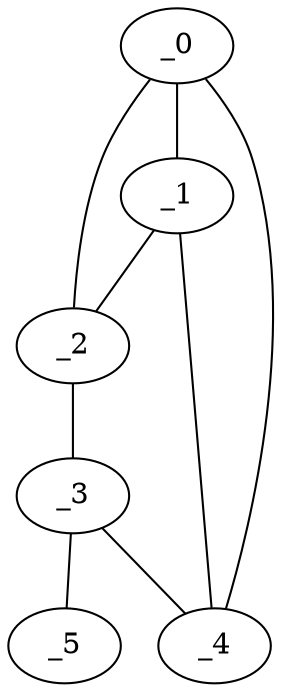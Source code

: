 graph MP1_0075 {
	_0	 [x="1.43661",
		y="2.06132"];
	_1	 [x="2.46345",
		y="2.87506"];
	_0 -- _1;
	_2	 [x="2.47491",
		y="0.765461"];
	_0 -- _2;
	_4	 [x="0.693622",
		y="3.22773"];
	_0 -- _4;
	_1 -- _2;
	_1 -- _4;
	_3	 [x="0.52",
		y="0.49"];
	_2 -- _3;
	_3 -- _4;
	_5	 [x="2.94025",
		y="0.326092"];
	_3 -- _5;
}
